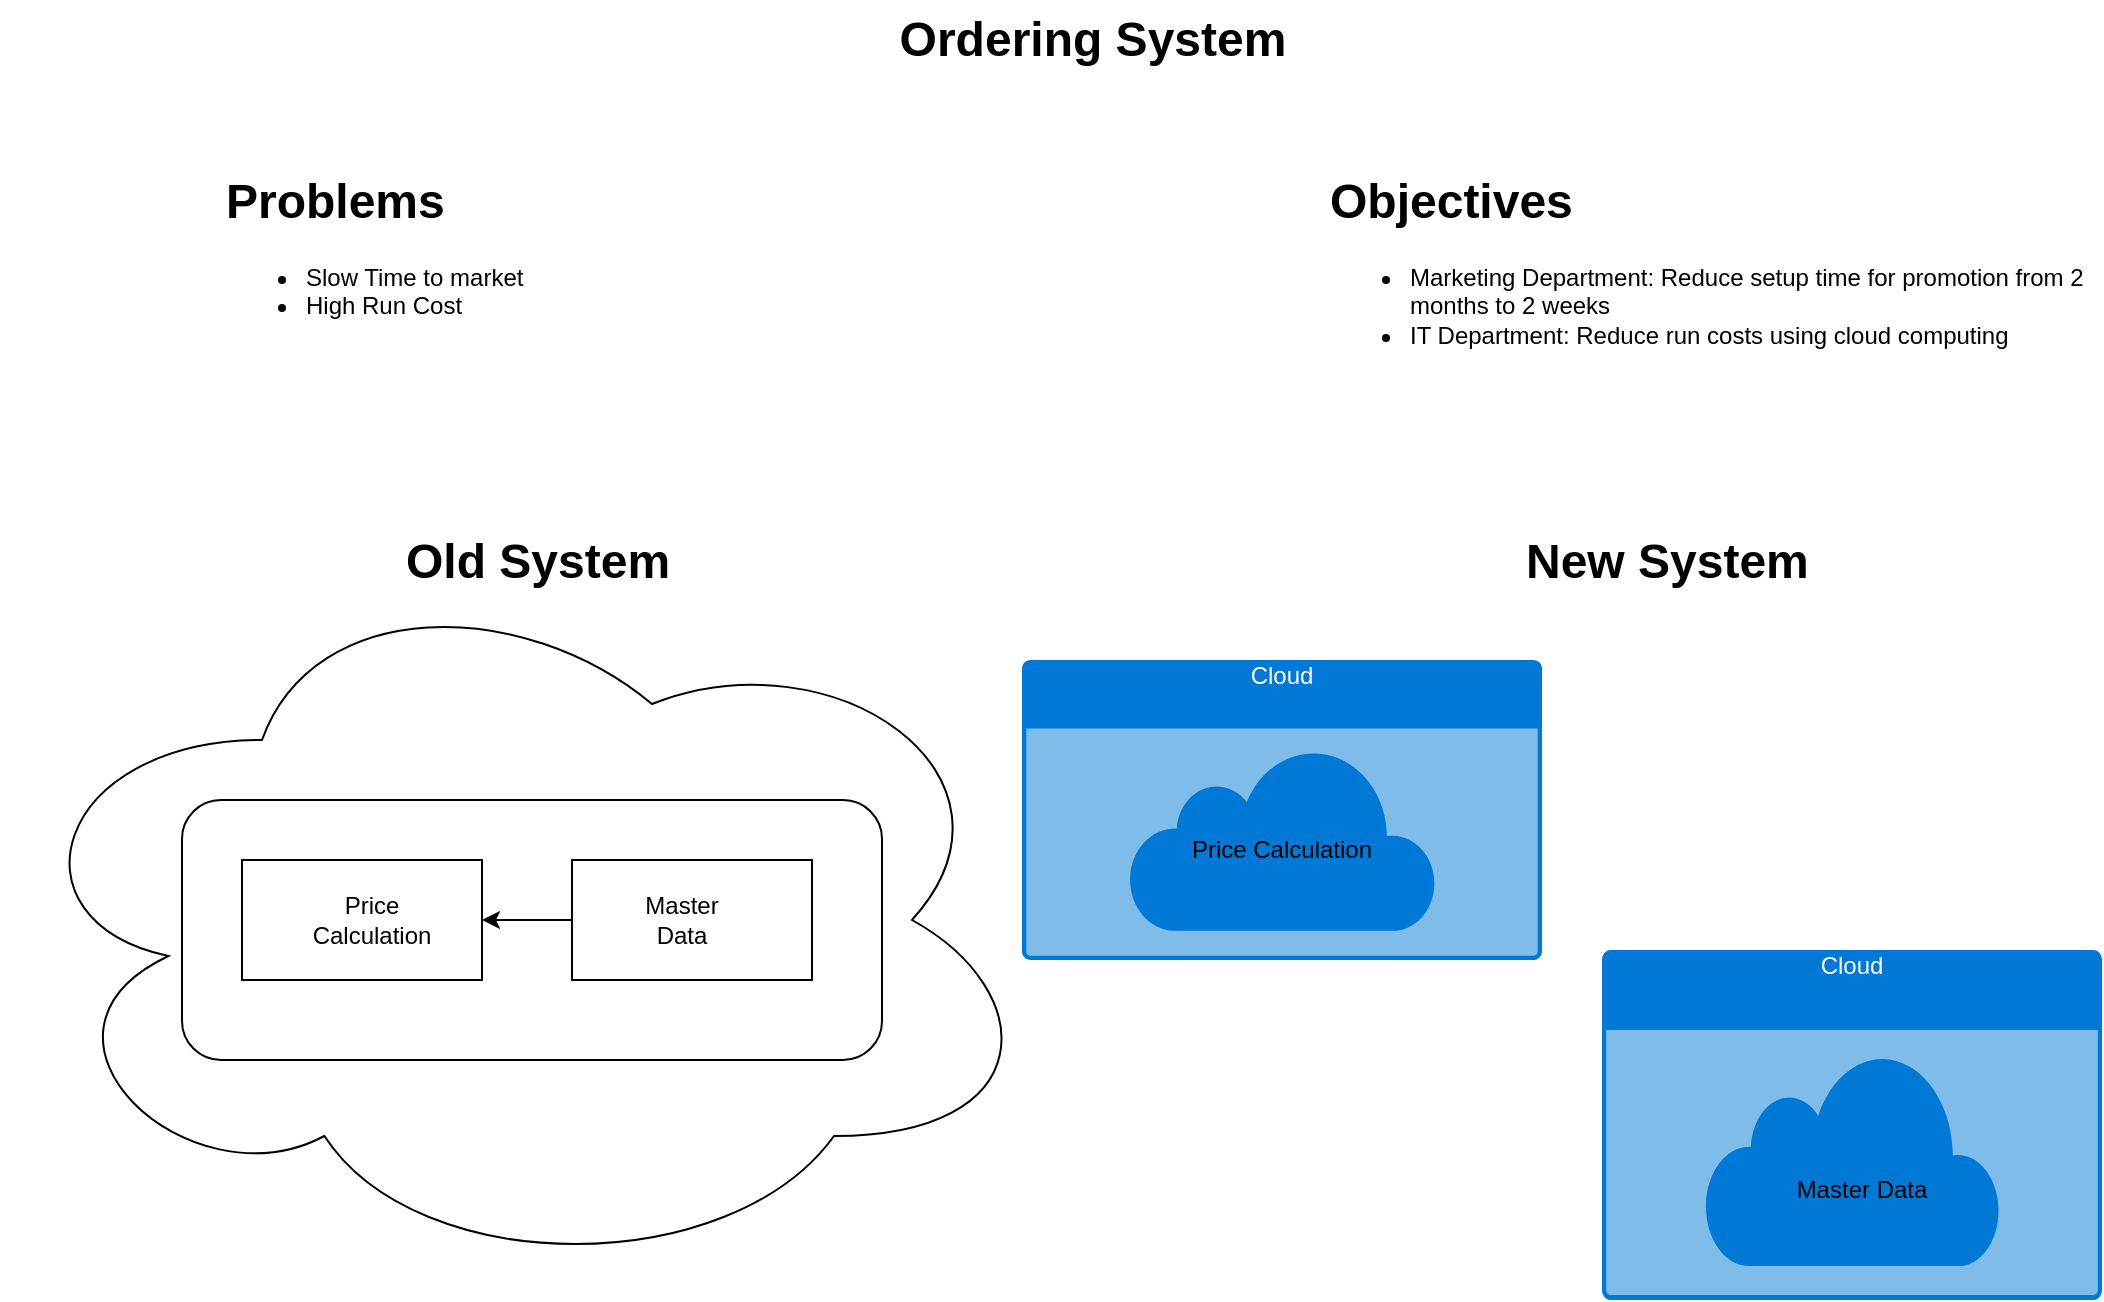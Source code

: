 <mxfile version="24.4.13" type="github">
  <diagram id="6I0OCvxSQrVGMHxT2VVA" name="Page-1">
    <mxGraphModel dx="1034" dy="446" grid="1" gridSize="10" guides="1" tooltips="1" connect="1" arrows="1" fold="1" page="1" pageScale="1" pageWidth="850" pageHeight="1100" math="0" shadow="0">
      <root>
        <mxCell id="0" />
        <mxCell id="1" parent="0" />
        <mxCell id="dKdSaXE48SgPbhcamS2K-63" value="Ordering System" style="text;strokeColor=none;fillColor=none;html=1;fontSize=24;fontStyle=1;verticalAlign=middle;align=center;" parent="1" vertex="1">
          <mxGeometry x="370" y="40" width="390" height="40" as="geometry" />
        </mxCell>
        <mxCell id="JJHw6PLQMsOqmiW-ej_R-2" value="&lt;h1 style=&quot;margin-top: 0px;&quot;&gt;Problems&lt;/h1&gt;&lt;p&gt;&lt;/p&gt;&lt;ul&gt;&lt;li&gt;Slow Time to market&lt;/li&gt;&lt;li&gt;High Run Cost&lt;/li&gt;&lt;/ul&gt;&lt;p&gt;&lt;/p&gt;" style="text;html=1;whiteSpace=wrap;overflow=hidden;rounded=0;" vertex="1" parent="1">
          <mxGeometry x="130" y="120" width="180" height="100" as="geometry" />
        </mxCell>
        <mxCell id="JJHw6PLQMsOqmiW-ej_R-3" value="&lt;h1 style=&quot;margin-top: 0px;&quot;&gt;Objectives&lt;/h1&gt;&lt;p&gt;&lt;/p&gt;&lt;ul&gt;&lt;li&gt;Marketing Department: Reduce setup time for promotion from 2 months to 2 weeks&lt;/li&gt;&lt;li&gt;IT Department: Reduce run costs using cloud computing&lt;/li&gt;&lt;/ul&gt;&lt;p&gt;&lt;/p&gt;" style="text;html=1;whiteSpace=wrap;overflow=hidden;rounded=0;" vertex="1" parent="1">
          <mxGeometry x="682" y="120" width="388" height="100" as="geometry" />
        </mxCell>
        <mxCell id="JJHw6PLQMsOqmiW-ej_R-5" value="" style="ellipse;shape=cloud;whiteSpace=wrap;html=1;" vertex="1" parent="1">
          <mxGeometry x="20" y="320" width="520" height="360" as="geometry" />
        </mxCell>
        <mxCell id="JJHw6PLQMsOqmiW-ej_R-6" value="" style="rounded=1;whiteSpace=wrap;html=1;" vertex="1" parent="1">
          <mxGeometry x="110" y="440" width="350" height="130" as="geometry" />
        </mxCell>
        <mxCell id="JJHw6PLQMsOqmiW-ej_R-7" value="" style="rounded=0;whiteSpace=wrap;html=1;" vertex="1" parent="1">
          <mxGeometry x="140" y="470" width="120" height="60" as="geometry" />
        </mxCell>
        <mxCell id="JJHw6PLQMsOqmiW-ej_R-13" style="edgeStyle=orthogonalEdgeStyle;rounded=0;orthogonalLoop=1;jettySize=auto;html=1;exitX=0;exitY=0.5;exitDx=0;exitDy=0;entryX=1;entryY=0.5;entryDx=0;entryDy=0;" edge="1" parent="1" source="JJHw6PLQMsOqmiW-ej_R-10" target="JJHw6PLQMsOqmiW-ej_R-7">
          <mxGeometry relative="1" as="geometry" />
        </mxCell>
        <mxCell id="JJHw6PLQMsOqmiW-ej_R-10" value="" style="rounded=0;whiteSpace=wrap;html=1;" vertex="1" parent="1">
          <mxGeometry x="305" y="470" width="120" height="60" as="geometry" />
        </mxCell>
        <mxCell id="JJHw6PLQMsOqmiW-ej_R-11" value="Price Calculation" style="text;html=1;align=center;verticalAlign=middle;whiteSpace=wrap;rounded=0;" vertex="1" parent="1">
          <mxGeometry x="160" y="485" width="90" height="30" as="geometry" />
        </mxCell>
        <mxCell id="JJHw6PLQMsOqmiW-ej_R-12" value="Master Data" style="text;html=1;align=center;verticalAlign=middle;whiteSpace=wrap;rounded=0;" vertex="1" parent="1">
          <mxGeometry x="330" y="485" width="60" height="30" as="geometry" />
        </mxCell>
        <mxCell id="JJHw6PLQMsOqmiW-ej_R-14" value="&lt;h1 style=&quot;margin-top: 0px;&quot;&gt;Old System&lt;/h1&gt;" style="text;html=1;whiteSpace=wrap;overflow=hidden;rounded=0;" vertex="1" parent="1">
          <mxGeometry x="220" y="300" width="180" height="40" as="geometry" />
        </mxCell>
        <mxCell id="JJHw6PLQMsOqmiW-ej_R-16" value="Cloud" style="html=1;whiteSpace=wrap;strokeColor=none;fillColor=#0079D6;labelPosition=center;verticalLabelPosition=middle;verticalAlign=top;align=center;fontSize=12;outlineConnect=0;spacingTop=-6;fontColor=#FFFFFF;sketch=0;shape=mxgraph.sitemap.cloud;" vertex="1" parent="1">
          <mxGeometry x="530" y="370" width="260" height="150" as="geometry" />
        </mxCell>
        <mxCell id="JJHw6PLQMsOqmiW-ej_R-17" value="Cloud" style="html=1;whiteSpace=wrap;strokeColor=none;fillColor=#0079D6;labelPosition=center;verticalLabelPosition=middle;verticalAlign=top;align=center;fontSize=12;outlineConnect=0;spacingTop=-6;fontColor=#FFFFFF;sketch=0;shape=mxgraph.sitemap.cloud;" vertex="1" parent="1">
          <mxGeometry x="820" y="515" width="250" height="175" as="geometry" />
        </mxCell>
        <mxCell id="JJHw6PLQMsOqmiW-ej_R-18" value="Price Calculation" style="text;html=1;align=center;verticalAlign=middle;whiteSpace=wrap;rounded=0;" vertex="1" parent="1">
          <mxGeometry x="610" y="450" width="100" height="30" as="geometry" />
        </mxCell>
        <mxCell id="JJHw6PLQMsOqmiW-ej_R-19" value="Master Data" style="text;html=1;align=center;verticalAlign=middle;whiteSpace=wrap;rounded=0;" vertex="1" parent="1">
          <mxGeometry x="900" y="620" width="100" height="30" as="geometry" />
        </mxCell>
        <mxCell id="JJHw6PLQMsOqmiW-ej_R-20" value="&lt;h1 style=&quot;margin-top: 0px;&quot;&gt;New System&lt;/h1&gt;" style="text;html=1;whiteSpace=wrap;overflow=hidden;rounded=0;" vertex="1" parent="1">
          <mxGeometry x="780" y="300" width="180" height="40" as="geometry" />
        </mxCell>
      </root>
    </mxGraphModel>
  </diagram>
</mxfile>
